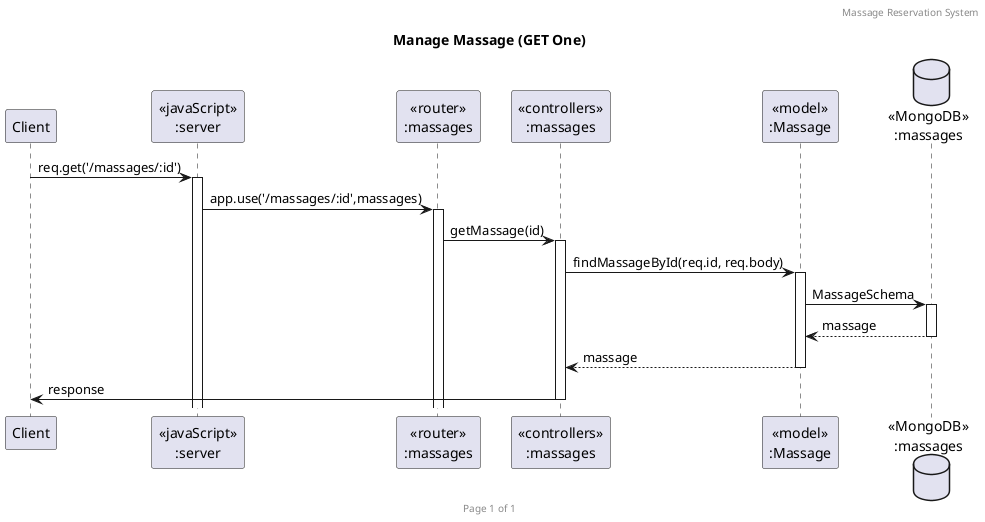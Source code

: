 @startuml Manage Massage (GET One)

header Massage Reservation System
footer Page %page% of %lastpage%
title "Manage Massage (GET One)"

participant "Client" as client
participant "<<javaScript>>\n:server" as server
participant "<<router>>\n:massages" as routerMassages
participant "<<controllers>>\n:massages" as controllersMassages
participant "<<model>>\n:Massage" as modelMassage
database "<<MongoDB>>\n:massages" as MassagesDatabase

client->server ++:req.get('/massages/:id')
server->routerMassages ++:app.use('/massages/:id',massages)
routerMassages -> controllersMassages ++:getMassage(id)
controllersMassages->modelMassage ++:findMassageById(req.id, req.body)
modelMassage ->MassagesDatabase ++: MassageSchema
MassagesDatabase --> modelMassage --: massage
controllersMassages <-- modelMassage --:massage
controllersMassages->client --:response

@enduml